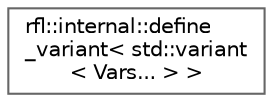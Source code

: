 digraph "类继承关系图"
{
 // LATEX_PDF_SIZE
  bgcolor="transparent";
  edge [fontname=Helvetica,fontsize=10,labelfontname=Helvetica,labelfontsize=10];
  node [fontname=Helvetica,fontsize=10,shape=box,height=0.2,width=0.4];
  rankdir="LR";
  Node0 [id="Node000000",label="rfl::internal::define\l_variant\< std::variant\l\< Vars... \> \>",height=0.2,width=0.4,color="grey40", fillcolor="white", style="filled",URL="$structrfl_1_1internal_1_1define__variant_3_01std_1_1variant_3_01_vars_8_8_8_01_4_01_4.html",tooltip="Special case - only a single variant is left."];
}
